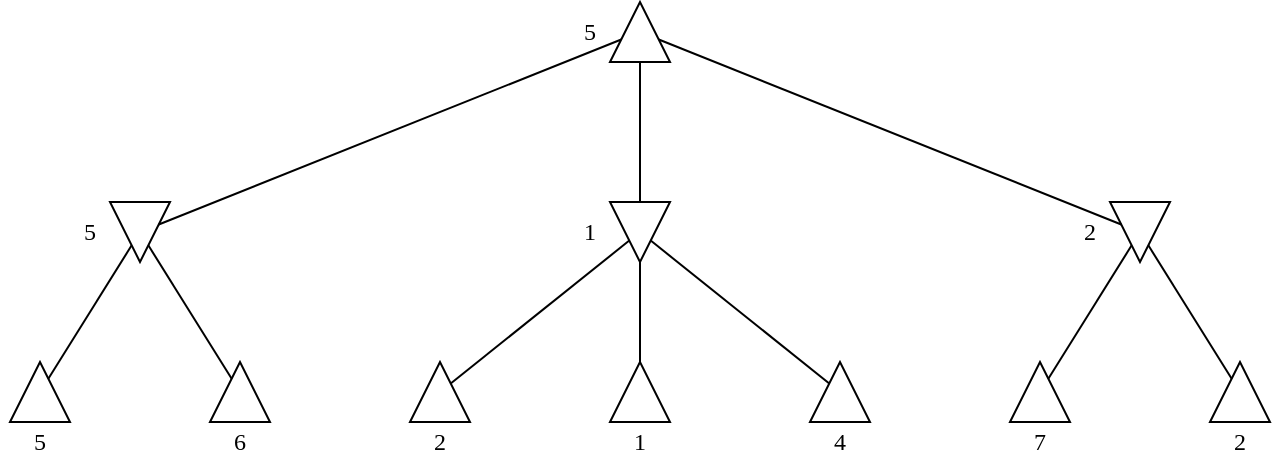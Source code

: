 <mxfile version="14.6.3" type="device" pages="5"><diagram id="9GUqVKMpB0sJXF-uFoSY" name="Page-1"><mxGraphModel dx="834" dy="426" grid="1" gridSize="10" guides="1" tooltips="1" connect="1" arrows="1" fold="1" page="1" pageScale="1" pageWidth="827" pageHeight="1169" math="0" shadow="0"><root><mxCell id="0"/><mxCell id="1" parent="0"/><mxCell id="CRJapARtDBzT7WpEcTrK-2" value="" style="triangle;whiteSpace=wrap;html=1;rotation=-90;" vertex="1" parent="1"><mxGeometry x="99" y="535" width="30" height="30" as="geometry"/></mxCell><mxCell id="CRJapARtDBzT7WpEcTrK-3" value="" style="triangle;whiteSpace=wrap;html=1;rotation=-90;" vertex="1" parent="1"><mxGeometry x="199" y="535" width="30" height="30" as="geometry"/></mxCell><mxCell id="CRJapARtDBzT7WpEcTrK-4" value="" style="triangle;whiteSpace=wrap;html=1;rotation=-90;" vertex="1" parent="1"><mxGeometry x="299" y="535" width="30" height="30" as="geometry"/></mxCell><mxCell id="CRJapARtDBzT7WpEcTrK-5" value="" style="triangle;whiteSpace=wrap;html=1;rotation=-90;" vertex="1" parent="1"><mxGeometry x="399" y="535" width="30" height="30" as="geometry"/></mxCell><mxCell id="CRJapARtDBzT7WpEcTrK-6" value="" style="triangle;whiteSpace=wrap;html=1;rotation=-90;" vertex="1" parent="1"><mxGeometry x="499" y="535" width="30" height="30" as="geometry"/></mxCell><mxCell id="CRJapARtDBzT7WpEcTrK-7" value="" style="triangle;whiteSpace=wrap;html=1;rotation=-90;" vertex="1" parent="1"><mxGeometry x="599" y="535" width="30" height="30" as="geometry"/></mxCell><mxCell id="CRJapARtDBzT7WpEcTrK-8" value="" style="triangle;whiteSpace=wrap;html=1;rotation=-90;" vertex="1" parent="1"><mxGeometry x="699" y="535" width="30" height="30" as="geometry"/></mxCell><mxCell id="CRJapARtDBzT7WpEcTrK-18" style="edgeStyle=none;rounded=0;orthogonalLoop=1;jettySize=auto;html=1;endArrow=none;endFill=0;" edge="1" parent="1" source="CRJapARtDBzT7WpEcTrK-9" target="CRJapARtDBzT7WpEcTrK-2"><mxGeometry relative="1" as="geometry"/></mxCell><mxCell id="CRJapARtDBzT7WpEcTrK-19" style="edgeStyle=none;rounded=0;orthogonalLoop=1;jettySize=auto;html=1;endArrow=none;endFill=0;" edge="1" parent="1" source="CRJapARtDBzT7WpEcTrK-9" target="CRJapARtDBzT7WpEcTrK-3"><mxGeometry relative="1" as="geometry"/></mxCell><mxCell id="CRJapARtDBzT7WpEcTrK-9" value="" style="triangle;whiteSpace=wrap;html=1;rotation=90;" vertex="1" parent="1"><mxGeometry x="149" y="455" width="30" height="30" as="geometry"/></mxCell><mxCell id="CRJapARtDBzT7WpEcTrK-20" style="edgeStyle=none;rounded=0;orthogonalLoop=1;jettySize=auto;html=1;endArrow=none;endFill=0;" edge="1" parent="1" source="CRJapARtDBzT7WpEcTrK-12" target="CRJapARtDBzT7WpEcTrK-4"><mxGeometry relative="1" as="geometry"/></mxCell><mxCell id="CRJapARtDBzT7WpEcTrK-21" style="edgeStyle=none;rounded=0;orthogonalLoop=1;jettySize=auto;html=1;endArrow=none;endFill=0;" edge="1" parent="1" source="CRJapARtDBzT7WpEcTrK-12" target="CRJapARtDBzT7WpEcTrK-5"><mxGeometry relative="1" as="geometry"/></mxCell><mxCell id="CRJapARtDBzT7WpEcTrK-22" style="edgeStyle=none;rounded=0;orthogonalLoop=1;jettySize=auto;html=1;endArrow=none;endFill=0;" edge="1" parent="1" source="CRJapARtDBzT7WpEcTrK-12" target="CRJapARtDBzT7WpEcTrK-6"><mxGeometry relative="1" as="geometry"/></mxCell><mxCell id="CRJapARtDBzT7WpEcTrK-12" value="" style="triangle;whiteSpace=wrap;html=1;rotation=90;" vertex="1" parent="1"><mxGeometry x="399" y="455" width="30" height="30" as="geometry"/></mxCell><mxCell id="CRJapARtDBzT7WpEcTrK-23" style="edgeStyle=none;rounded=0;orthogonalLoop=1;jettySize=auto;html=1;endArrow=none;endFill=0;" edge="1" parent="1" source="CRJapARtDBzT7WpEcTrK-13" target="CRJapARtDBzT7WpEcTrK-7"><mxGeometry relative="1" as="geometry"/></mxCell><mxCell id="CRJapARtDBzT7WpEcTrK-24" style="edgeStyle=none;rounded=0;orthogonalLoop=1;jettySize=auto;html=1;endArrow=none;endFill=0;" edge="1" parent="1" source="CRJapARtDBzT7WpEcTrK-13" target="CRJapARtDBzT7WpEcTrK-8"><mxGeometry relative="1" as="geometry"/></mxCell><mxCell id="CRJapARtDBzT7WpEcTrK-13" value="" style="triangle;whiteSpace=wrap;html=1;rotation=90;" vertex="1" parent="1"><mxGeometry x="649" y="455" width="30" height="30" as="geometry"/></mxCell><mxCell id="CRJapARtDBzT7WpEcTrK-15" style="rounded=0;orthogonalLoop=1;jettySize=auto;html=1;endArrow=none;endFill=0;" edge="1" parent="1" source="CRJapARtDBzT7WpEcTrK-14" target="CRJapARtDBzT7WpEcTrK-9"><mxGeometry relative="1" as="geometry"/></mxCell><mxCell id="CRJapARtDBzT7WpEcTrK-16" style="edgeStyle=none;rounded=0;orthogonalLoop=1;jettySize=auto;html=1;endArrow=none;endFill=0;" edge="1" parent="1" source="CRJapARtDBzT7WpEcTrK-14" target="CRJapARtDBzT7WpEcTrK-12"><mxGeometry relative="1" as="geometry"/></mxCell><mxCell id="CRJapARtDBzT7WpEcTrK-17" style="edgeStyle=none;rounded=0;orthogonalLoop=1;jettySize=auto;html=1;endArrow=none;endFill=0;" edge="1" parent="1" source="CRJapARtDBzT7WpEcTrK-14" target="CRJapARtDBzT7WpEcTrK-13"><mxGeometry relative="1" as="geometry"/></mxCell><mxCell id="CRJapARtDBzT7WpEcTrK-14" value="" style="triangle;whiteSpace=wrap;html=1;rotation=-90;" vertex="1" parent="1"><mxGeometry x="399" y="355" width="30" height="30" as="geometry"/></mxCell><mxCell id="CRJapARtDBzT7WpEcTrK-25" value="5" style="text;html=1;strokeColor=none;fillColor=none;align=center;verticalAlign=middle;whiteSpace=wrap;rounded=0;fontFamily=Lucida Console;" vertex="1" parent="1"><mxGeometry x="119" y="460" width="40" height="20" as="geometry"/></mxCell><mxCell id="CRJapARtDBzT7WpEcTrK-26" value="6" style="text;html=1;strokeColor=none;fillColor=none;align=center;verticalAlign=middle;whiteSpace=wrap;rounded=0;fontFamily=Lucida Console;" vertex="1" parent="1"><mxGeometry x="194" y="565" width="40" height="20" as="geometry"/></mxCell><mxCell id="CRJapARtDBzT7WpEcTrK-27" value="2" style="text;html=1;strokeColor=none;fillColor=none;align=center;verticalAlign=middle;whiteSpace=wrap;rounded=0;fontFamily=Lucida Console;" vertex="1" parent="1"><mxGeometry x="294" y="565" width="40" height="20" as="geometry"/></mxCell><mxCell id="CRJapARtDBzT7WpEcTrK-28" value="1" style="text;html=1;strokeColor=none;fillColor=none;align=center;verticalAlign=middle;whiteSpace=wrap;rounded=0;fontFamily=Lucida Console;" vertex="1" parent="1"><mxGeometry x="394" y="565" width="40" height="20" as="geometry"/></mxCell><mxCell id="CRJapARtDBzT7WpEcTrK-29" value="4" style="text;html=1;strokeColor=none;fillColor=none;align=center;verticalAlign=middle;whiteSpace=wrap;rounded=0;fontFamily=Lucida Console;" vertex="1" parent="1"><mxGeometry x="494" y="565" width="40" height="20" as="geometry"/></mxCell><mxCell id="CRJapARtDBzT7WpEcTrK-30" value="7" style="text;html=1;strokeColor=none;fillColor=none;align=center;verticalAlign=middle;whiteSpace=wrap;rounded=0;fontFamily=Lucida Console;" vertex="1" parent="1"><mxGeometry x="594" y="565" width="40" height="20" as="geometry"/></mxCell><mxCell id="CRJapARtDBzT7WpEcTrK-31" value="2" style="text;html=1;strokeColor=none;fillColor=none;align=center;verticalAlign=middle;whiteSpace=wrap;rounded=0;fontFamily=Lucida Console;" vertex="1" parent="1"><mxGeometry x="694" y="565" width="40" height="20" as="geometry"/></mxCell><mxCell id="CRJapARtDBzT7WpEcTrK-32" value="1" style="text;html=1;strokeColor=none;fillColor=none;align=center;verticalAlign=middle;whiteSpace=wrap;rounded=0;fontFamily=Lucida Console;" vertex="1" parent="1"><mxGeometry x="369" y="460" width="40" height="20" as="geometry"/></mxCell><mxCell id="CRJapARtDBzT7WpEcTrK-33" value="2" style="text;html=1;strokeColor=none;fillColor=none;align=center;verticalAlign=middle;whiteSpace=wrap;rounded=0;fontFamily=Lucida Console;" vertex="1" parent="1"><mxGeometry x="619" y="460" width="40" height="20" as="geometry"/></mxCell><mxCell id="CRJapARtDBzT7WpEcTrK-34" value="5" style="text;html=1;strokeColor=none;fillColor=none;align=center;verticalAlign=middle;whiteSpace=wrap;rounded=0;fontFamily=Lucida Console;" vertex="1" parent="1"><mxGeometry x="369" y="360" width="40" height="20" as="geometry"/></mxCell><mxCell id="CRJapARtDBzT7WpEcTrK-35" value="5" style="text;html=1;strokeColor=none;fillColor=none;align=center;verticalAlign=middle;whiteSpace=wrap;rounded=0;fontFamily=Lucida Console;" vertex="1" parent="1"><mxGeometry x="94" y="565" width="40" height="20" as="geometry"/></mxCell></root></mxGraphModel></diagram><diagram id="AodsOrhq8-GYr14TMXC8" name="Page-2"><mxGraphModel dx="691" dy="353" grid="1" gridSize="10" guides="1" tooltips="1" connect="1" arrows="1" fold="1" page="1" pageScale="1" pageWidth="827" pageHeight="1169" math="0" shadow="0"><root><mxCell id="bKT3P8g8cw0bkXh6rr7F-0"/><mxCell id="bKT3P8g8cw0bkXh6rr7F-1" parent="bKT3P8g8cw0bkXh6rr7F-0"/><mxCell id="ebUP_E9Ys-BXtXWyHIWm-0" value="" style="triangle;whiteSpace=wrap;html=1;rotation=-90;" vertex="1" parent="bKT3P8g8cw0bkXh6rr7F-1"><mxGeometry x="99" y="390" width="30" height="30" as="geometry"/></mxCell><mxCell id="ebUP_E9Ys-BXtXWyHIWm-1" value="" style="triangle;whiteSpace=wrap;html=1;rotation=-90;" vertex="1" parent="bKT3P8g8cw0bkXh6rr7F-1"><mxGeometry x="199" y="390" width="30" height="30" as="geometry"/></mxCell><mxCell id="ebUP_E9Ys-BXtXWyHIWm-2" value="" style="triangle;whiteSpace=wrap;html=1;rotation=-90;" vertex="1" parent="bKT3P8g8cw0bkXh6rr7F-1"><mxGeometry x="299" y="390" width="30" height="30" as="geometry"/></mxCell><mxCell id="ebUP_E9Ys-BXtXWyHIWm-3" value="" style="triangle;whiteSpace=wrap;html=1;rotation=-90;" vertex="1" parent="bKT3P8g8cw0bkXh6rr7F-1"><mxGeometry x="399" y="390" width="30" height="30" as="geometry"/></mxCell><mxCell id="ebUP_E9Ys-BXtXWyHIWm-4" value="" style="triangle;whiteSpace=wrap;html=1;rotation=-90;" vertex="1" parent="bKT3P8g8cw0bkXh6rr7F-1"><mxGeometry x="499" y="390" width="30" height="30" as="geometry"/></mxCell><mxCell id="ebUP_E9Ys-BXtXWyHIWm-5" value="" style="triangle;whiteSpace=wrap;html=1;rotation=-90;" vertex="1" parent="bKT3P8g8cw0bkXh6rr7F-1"><mxGeometry x="599" y="390" width="30" height="30" as="geometry"/></mxCell><mxCell id="ebUP_E9Ys-BXtXWyHIWm-6" value="" style="triangle;whiteSpace=wrap;html=1;rotation=-90;" vertex="1" parent="bKT3P8g8cw0bkXh6rr7F-1"><mxGeometry x="699" y="390" width="30" height="30" as="geometry"/></mxCell><mxCell id="ebUP_E9Ys-BXtXWyHIWm-7" style="edgeStyle=none;rounded=0;orthogonalLoop=1;jettySize=auto;html=1;endArrow=none;endFill=0;" edge="1" parent="bKT3P8g8cw0bkXh6rr7F-1" source="ebUP_E9Ys-BXtXWyHIWm-9" target="ebUP_E9Ys-BXtXWyHIWm-0"><mxGeometry relative="1" as="geometry"/></mxCell><mxCell id="ebUP_E9Ys-BXtXWyHIWm-8" style="edgeStyle=none;rounded=0;orthogonalLoop=1;jettySize=auto;html=1;endArrow=none;endFill=0;" edge="1" parent="bKT3P8g8cw0bkXh6rr7F-1" source="ebUP_E9Ys-BXtXWyHIWm-9" target="ebUP_E9Ys-BXtXWyHIWm-1"><mxGeometry relative="1" as="geometry"/></mxCell><mxCell id="ebUP_E9Ys-BXtXWyHIWm-9" value="" style="triangle;whiteSpace=wrap;html=1;rotation=90;fillColor=#FFCCCC;" vertex="1" parent="bKT3P8g8cw0bkXh6rr7F-1"><mxGeometry x="149" y="310" width="30" height="30" as="geometry"/></mxCell><mxCell id="ebUP_E9Ys-BXtXWyHIWm-10" style="edgeStyle=none;rounded=0;orthogonalLoop=1;jettySize=auto;html=1;endArrow=none;endFill=0;" edge="1" parent="bKT3P8g8cw0bkXh6rr7F-1" source="ebUP_E9Ys-BXtXWyHIWm-13" target="ebUP_E9Ys-BXtXWyHIWm-2"><mxGeometry relative="1" as="geometry"/></mxCell><mxCell id="ebUP_E9Ys-BXtXWyHIWm-11" style="edgeStyle=none;rounded=0;orthogonalLoop=1;jettySize=auto;html=1;endArrow=none;endFill=0;" edge="1" parent="bKT3P8g8cw0bkXh6rr7F-1" source="ebUP_E9Ys-BXtXWyHIWm-13" target="ebUP_E9Ys-BXtXWyHIWm-3"><mxGeometry relative="1" as="geometry"/></mxCell><mxCell id="ebUP_E9Ys-BXtXWyHIWm-12" style="edgeStyle=none;rounded=0;orthogonalLoop=1;jettySize=auto;html=1;endArrow=none;endFill=0;" edge="1" parent="bKT3P8g8cw0bkXh6rr7F-1" source="ebUP_E9Ys-BXtXWyHIWm-13" target="ebUP_E9Ys-BXtXWyHIWm-4"><mxGeometry relative="1" as="geometry"/></mxCell><mxCell id="ebUP_E9Ys-BXtXWyHIWm-13" value="" style="triangle;whiteSpace=wrap;html=1;rotation=90;" vertex="1" parent="bKT3P8g8cw0bkXh6rr7F-1"><mxGeometry x="399" y="310" width="30" height="30" as="geometry"/></mxCell><mxCell id="ebUP_E9Ys-BXtXWyHIWm-14" style="edgeStyle=none;rounded=0;orthogonalLoop=1;jettySize=auto;html=1;endArrow=none;endFill=0;" edge="1" parent="bKT3P8g8cw0bkXh6rr7F-1" source="ebUP_E9Ys-BXtXWyHIWm-16" target="ebUP_E9Ys-BXtXWyHIWm-5"><mxGeometry relative="1" as="geometry"/></mxCell><mxCell id="ebUP_E9Ys-BXtXWyHIWm-15" style="edgeStyle=none;rounded=0;orthogonalLoop=1;jettySize=auto;html=1;endArrow=none;endFill=0;" edge="1" parent="bKT3P8g8cw0bkXh6rr7F-1" source="ebUP_E9Ys-BXtXWyHIWm-16" target="ebUP_E9Ys-BXtXWyHIWm-6"><mxGeometry relative="1" as="geometry"/></mxCell><mxCell id="ebUP_E9Ys-BXtXWyHIWm-16" value="" style="triangle;whiteSpace=wrap;html=1;rotation=90;" vertex="1" parent="bKT3P8g8cw0bkXh6rr7F-1"><mxGeometry x="649" y="310" width="30" height="30" as="geometry"/></mxCell><mxCell id="ebUP_E9Ys-BXtXWyHIWm-17" style="rounded=0;orthogonalLoop=1;jettySize=auto;html=1;endArrow=none;endFill=0;" edge="1" parent="bKT3P8g8cw0bkXh6rr7F-1" source="ebUP_E9Ys-BXtXWyHIWm-20" target="ebUP_E9Ys-BXtXWyHIWm-9"><mxGeometry relative="1" as="geometry"/></mxCell><mxCell id="ebUP_E9Ys-BXtXWyHIWm-18" style="edgeStyle=none;rounded=0;orthogonalLoop=1;jettySize=auto;html=1;endArrow=none;endFill=0;" edge="1" parent="bKT3P8g8cw0bkXh6rr7F-1" source="ebUP_E9Ys-BXtXWyHIWm-20" target="ebUP_E9Ys-BXtXWyHIWm-13"><mxGeometry relative="1" as="geometry"/></mxCell><mxCell id="ebUP_E9Ys-BXtXWyHIWm-19" style="edgeStyle=none;rounded=0;orthogonalLoop=1;jettySize=auto;html=1;endArrow=none;endFill=0;" edge="1" parent="bKT3P8g8cw0bkXh6rr7F-1" source="ebUP_E9Ys-BXtXWyHIWm-20" target="ebUP_E9Ys-BXtXWyHIWm-16"><mxGeometry relative="1" as="geometry"/></mxCell><mxCell id="ebUP_E9Ys-BXtXWyHIWm-20" value="" style="triangle;whiteSpace=wrap;html=1;rotation=-90;" vertex="1" parent="bKT3P8g8cw0bkXh6rr7F-1"><mxGeometry x="399" y="210" width="30" height="30" as="geometry"/></mxCell><mxCell id="ebUP_E9Ys-BXtXWyHIWm-22" value="6" style="text;html=1;strokeColor=none;fillColor=none;align=center;verticalAlign=middle;whiteSpace=wrap;rounded=0;fontFamily=Lucida Console;" vertex="1" parent="bKT3P8g8cw0bkXh6rr7F-1"><mxGeometry x="194" y="420" width="40" height="20" as="geometry"/></mxCell><mxCell id="ebUP_E9Ys-BXtXWyHIWm-23" value="2" style="text;html=1;strokeColor=none;fillColor=none;align=center;verticalAlign=middle;whiteSpace=wrap;rounded=0;fontFamily=Lucida Console;" vertex="1" parent="bKT3P8g8cw0bkXh6rr7F-1"><mxGeometry x="294" y="420" width="40" height="20" as="geometry"/></mxCell><mxCell id="ebUP_E9Ys-BXtXWyHIWm-24" value="1" style="text;html=1;strokeColor=none;fillColor=none;align=center;verticalAlign=middle;whiteSpace=wrap;rounded=0;fontFamily=Lucida Console;" vertex="1" parent="bKT3P8g8cw0bkXh6rr7F-1"><mxGeometry x="394" y="420" width="40" height="20" as="geometry"/></mxCell><mxCell id="ebUP_E9Ys-BXtXWyHIWm-25" value="4" style="text;html=1;strokeColor=none;fillColor=none;align=center;verticalAlign=middle;whiteSpace=wrap;rounded=0;fontFamily=Lucida Console;" vertex="1" parent="bKT3P8g8cw0bkXh6rr7F-1"><mxGeometry x="494" y="420" width="40" height="20" as="geometry"/></mxCell><mxCell id="ebUP_E9Ys-BXtXWyHIWm-26" value="7" style="text;html=1;strokeColor=none;fillColor=none;align=center;verticalAlign=middle;whiteSpace=wrap;rounded=0;fontFamily=Lucida Console;" vertex="1" parent="bKT3P8g8cw0bkXh6rr7F-1"><mxGeometry x="594" y="420" width="40" height="20" as="geometry"/></mxCell><mxCell id="ebUP_E9Ys-BXtXWyHIWm-27" value="2" style="text;html=1;strokeColor=none;fillColor=none;align=center;verticalAlign=middle;whiteSpace=wrap;rounded=0;fontFamily=Lucida Console;" vertex="1" parent="bKT3P8g8cw0bkXh6rr7F-1"><mxGeometry x="694" y="420" width="40" height="20" as="geometry"/></mxCell><mxCell id="ebUP_E9Ys-BXtXWyHIWm-31" value="5" style="text;html=1;strokeColor=none;fillColor=none;align=center;verticalAlign=middle;whiteSpace=wrap;rounded=0;fontFamily=Lucida Console;" vertex="1" parent="bKT3P8g8cw0bkXh6rr7F-1"><mxGeometry x="94" y="420" width="40" height="20" as="geometry"/></mxCell><mxCell id="ssbqKamEZbna9-48Vt5M-0" value="5" style="text;html=1;strokeColor=none;fillColor=none;align=center;verticalAlign=middle;whiteSpace=wrap;rounded=0;fontFamily=Lucida Console;" vertex="1" parent="bKT3P8g8cw0bkXh6rr7F-1"><mxGeometry x="120" y="315" width="40" height="20" as="geometry"/></mxCell></root></mxGraphModel></diagram><diagram id="kun6MLH_xtlsQTzyAaOh" name="Page-3"><mxGraphModel dx="691" dy="353" grid="1" gridSize="10" guides="1" tooltips="1" connect="1" arrows="1" fold="1" page="1" pageScale="1" pageWidth="827" pageHeight="1169" math="0" shadow="0"><root><mxCell id="Oyspa9oBFd4FdU3fNFvs-0"/><mxCell id="Oyspa9oBFd4FdU3fNFvs-1" parent="Oyspa9oBFd4FdU3fNFvs-0"/><mxCell id="Oyspa9oBFd4FdU3fNFvs-2" value="" style="triangle;whiteSpace=wrap;html=1;rotation=-90;" vertex="1" parent="Oyspa9oBFd4FdU3fNFvs-1"><mxGeometry x="99" y="380" width="30" height="30" as="geometry"/></mxCell><mxCell id="Oyspa9oBFd4FdU3fNFvs-3" value="" style="triangle;whiteSpace=wrap;html=1;rotation=-90;" vertex="1" parent="Oyspa9oBFd4FdU3fNFvs-1"><mxGeometry x="199" y="380" width="30" height="30" as="geometry"/></mxCell><mxCell id="Oyspa9oBFd4FdU3fNFvs-4" value="" style="triangle;whiteSpace=wrap;html=1;rotation=-90;" vertex="1" parent="Oyspa9oBFd4FdU3fNFvs-1"><mxGeometry x="299" y="380" width="30" height="30" as="geometry"/></mxCell><mxCell id="Oyspa9oBFd4FdU3fNFvs-5" value="" style="triangle;whiteSpace=wrap;html=1;rotation=-90;" vertex="1" parent="Oyspa9oBFd4FdU3fNFvs-1"><mxGeometry x="399" y="380" width="30" height="30" as="geometry"/></mxCell><mxCell id="Oyspa9oBFd4FdU3fNFvs-6" value="" style="triangle;whiteSpace=wrap;html=1;rotation=-90;" vertex="1" parent="Oyspa9oBFd4FdU3fNFvs-1"><mxGeometry x="499" y="380" width="30" height="30" as="geometry"/></mxCell><mxCell id="Oyspa9oBFd4FdU3fNFvs-7" value="" style="triangle;whiteSpace=wrap;html=1;rotation=-90;" vertex="1" parent="Oyspa9oBFd4FdU3fNFvs-1"><mxGeometry x="599" y="380" width="30" height="30" as="geometry"/></mxCell><mxCell id="Oyspa9oBFd4FdU3fNFvs-8" value="" style="triangle;whiteSpace=wrap;html=1;rotation=-90;" vertex="1" parent="Oyspa9oBFd4FdU3fNFvs-1"><mxGeometry x="699" y="380" width="30" height="30" as="geometry"/></mxCell><mxCell id="Oyspa9oBFd4FdU3fNFvs-9" style="edgeStyle=none;rounded=0;orthogonalLoop=1;jettySize=auto;html=1;endArrow=none;endFill=0;" edge="1" parent="Oyspa9oBFd4FdU3fNFvs-1" source="Oyspa9oBFd4FdU3fNFvs-11" target="Oyspa9oBFd4FdU3fNFvs-2"><mxGeometry relative="1" as="geometry"/></mxCell><mxCell id="Oyspa9oBFd4FdU3fNFvs-10" style="edgeStyle=none;rounded=0;orthogonalLoop=1;jettySize=auto;html=1;endArrow=none;endFill=0;" edge="1" parent="Oyspa9oBFd4FdU3fNFvs-1" source="Oyspa9oBFd4FdU3fNFvs-11" target="Oyspa9oBFd4FdU3fNFvs-3"><mxGeometry relative="1" as="geometry"/></mxCell><mxCell id="Oyspa9oBFd4FdU3fNFvs-11" value="" style="triangle;whiteSpace=wrap;html=1;rotation=90;" vertex="1" parent="Oyspa9oBFd4FdU3fNFvs-1"><mxGeometry x="149" y="300" width="30" height="30" as="geometry"/></mxCell><mxCell id="Oyspa9oBFd4FdU3fNFvs-12" style="edgeStyle=none;rounded=0;orthogonalLoop=1;jettySize=auto;html=1;endArrow=none;endFill=0;" edge="1" parent="Oyspa9oBFd4FdU3fNFvs-1" source="Oyspa9oBFd4FdU3fNFvs-15" target="Oyspa9oBFd4FdU3fNFvs-4"><mxGeometry relative="1" as="geometry"/></mxCell><mxCell id="Oyspa9oBFd4FdU3fNFvs-13" style="edgeStyle=none;rounded=0;orthogonalLoop=1;jettySize=auto;html=1;endArrow=none;endFill=0;" edge="1" parent="Oyspa9oBFd4FdU3fNFvs-1" source="Oyspa9oBFd4FdU3fNFvs-15" target="Oyspa9oBFd4FdU3fNFvs-5"><mxGeometry relative="1" as="geometry"/></mxCell><mxCell id="Oyspa9oBFd4FdU3fNFvs-14" style="edgeStyle=none;rounded=0;orthogonalLoop=1;jettySize=auto;html=1;endArrow=none;endFill=0;" edge="1" parent="Oyspa9oBFd4FdU3fNFvs-1" source="Oyspa9oBFd4FdU3fNFvs-15" target="Oyspa9oBFd4FdU3fNFvs-6"><mxGeometry relative="1" as="geometry"/></mxCell><mxCell id="Oyspa9oBFd4FdU3fNFvs-15" value="" style="triangle;whiteSpace=wrap;html=1;rotation=90;" vertex="1" parent="Oyspa9oBFd4FdU3fNFvs-1"><mxGeometry x="399" y="300" width="30" height="30" as="geometry"/></mxCell><mxCell id="Oyspa9oBFd4FdU3fNFvs-16" style="edgeStyle=none;rounded=0;orthogonalLoop=1;jettySize=auto;html=1;endArrow=none;endFill=0;" edge="1" parent="Oyspa9oBFd4FdU3fNFvs-1" source="Oyspa9oBFd4FdU3fNFvs-18" target="Oyspa9oBFd4FdU3fNFvs-7"><mxGeometry relative="1" as="geometry"/></mxCell><mxCell id="Oyspa9oBFd4FdU3fNFvs-17" style="edgeStyle=none;rounded=0;orthogonalLoop=1;jettySize=auto;html=1;endArrow=none;endFill=0;" edge="1" parent="Oyspa9oBFd4FdU3fNFvs-1" source="Oyspa9oBFd4FdU3fNFvs-18" target="Oyspa9oBFd4FdU3fNFvs-8"><mxGeometry relative="1" as="geometry"/></mxCell><mxCell id="Oyspa9oBFd4FdU3fNFvs-18" value="" style="triangle;whiteSpace=wrap;html=1;rotation=90;" vertex="1" parent="Oyspa9oBFd4FdU3fNFvs-1"><mxGeometry x="649" y="300" width="30" height="30" as="geometry"/></mxCell><mxCell id="Oyspa9oBFd4FdU3fNFvs-19" style="rounded=0;orthogonalLoop=1;jettySize=auto;html=1;endArrow=none;endFill=0;" edge="1" parent="Oyspa9oBFd4FdU3fNFvs-1" source="Oyspa9oBFd4FdU3fNFvs-22" target="Oyspa9oBFd4FdU3fNFvs-11"><mxGeometry relative="1" as="geometry"/></mxCell><mxCell id="Oyspa9oBFd4FdU3fNFvs-20" style="edgeStyle=none;rounded=0;orthogonalLoop=1;jettySize=auto;html=1;endArrow=none;endFill=0;" edge="1" parent="Oyspa9oBFd4FdU3fNFvs-1" source="Oyspa9oBFd4FdU3fNFvs-22" target="Oyspa9oBFd4FdU3fNFvs-15"><mxGeometry relative="1" as="geometry"/></mxCell><mxCell id="Oyspa9oBFd4FdU3fNFvs-21" style="edgeStyle=none;rounded=0;orthogonalLoop=1;jettySize=auto;html=1;endArrow=none;endFill=0;" edge="1" parent="Oyspa9oBFd4FdU3fNFvs-1" source="Oyspa9oBFd4FdU3fNFvs-22" target="Oyspa9oBFd4FdU3fNFvs-18"><mxGeometry relative="1" as="geometry"/></mxCell><mxCell id="Oyspa9oBFd4FdU3fNFvs-22" value="" style="triangle;whiteSpace=wrap;html=1;rotation=-90;fillColor=#FFCCCC;" vertex="1" parent="Oyspa9oBFd4FdU3fNFvs-1"><mxGeometry x="399" y="200" width="30" height="30" as="geometry"/></mxCell><mxCell id="Oyspa9oBFd4FdU3fNFvs-23" value="5" style="text;html=1;strokeColor=none;fillColor=none;align=center;verticalAlign=middle;whiteSpace=wrap;rounded=0;fontFamily=Lucida Console;" vertex="1" parent="Oyspa9oBFd4FdU3fNFvs-1"><mxGeometry x="119" y="305" width="40" height="20" as="geometry"/></mxCell><mxCell id="Oyspa9oBFd4FdU3fNFvs-24" value="6" style="text;html=1;strokeColor=none;fillColor=none;align=center;verticalAlign=middle;whiteSpace=wrap;rounded=0;fontFamily=Lucida Console;" vertex="1" parent="Oyspa9oBFd4FdU3fNFvs-1"><mxGeometry x="194" y="410" width="40" height="20" as="geometry"/></mxCell><mxCell id="Oyspa9oBFd4FdU3fNFvs-25" value="2" style="text;html=1;strokeColor=none;fillColor=none;align=center;verticalAlign=middle;whiteSpace=wrap;rounded=0;fontFamily=Lucida Console;" vertex="1" parent="Oyspa9oBFd4FdU3fNFvs-1"><mxGeometry x="294" y="410" width="40" height="20" as="geometry"/></mxCell><mxCell id="Oyspa9oBFd4FdU3fNFvs-26" value="1" style="text;html=1;strokeColor=none;fillColor=none;align=center;verticalAlign=middle;whiteSpace=wrap;rounded=0;fontFamily=Lucida Console;" vertex="1" parent="Oyspa9oBFd4FdU3fNFvs-1"><mxGeometry x="394" y="410" width="40" height="20" as="geometry"/></mxCell><mxCell id="Oyspa9oBFd4FdU3fNFvs-27" value="4" style="text;html=1;strokeColor=none;fillColor=none;align=center;verticalAlign=middle;whiteSpace=wrap;rounded=0;fontFamily=Lucida Console;" vertex="1" parent="Oyspa9oBFd4FdU3fNFvs-1"><mxGeometry x="494" y="410" width="40" height="20" as="geometry"/></mxCell><mxCell id="Oyspa9oBFd4FdU3fNFvs-28" value="7" style="text;html=1;strokeColor=none;fillColor=none;align=center;verticalAlign=middle;whiteSpace=wrap;rounded=0;fontFamily=Lucida Console;" vertex="1" parent="Oyspa9oBFd4FdU3fNFvs-1"><mxGeometry x="594" y="410" width="40" height="20" as="geometry"/></mxCell><mxCell id="Oyspa9oBFd4FdU3fNFvs-29" value="2" style="text;html=1;strokeColor=none;fillColor=none;align=center;verticalAlign=middle;whiteSpace=wrap;rounded=0;fontFamily=Lucida Console;" vertex="1" parent="Oyspa9oBFd4FdU3fNFvs-1"><mxGeometry x="694" y="410" width="40" height="20" as="geometry"/></mxCell><mxCell id="Oyspa9oBFd4FdU3fNFvs-30" value="1" style="text;html=1;strokeColor=none;fillColor=none;align=center;verticalAlign=middle;whiteSpace=wrap;rounded=0;fontFamily=Lucida Console;" vertex="1" parent="Oyspa9oBFd4FdU3fNFvs-1"><mxGeometry x="369" y="305" width="40" height="20" as="geometry"/></mxCell><mxCell id="Oyspa9oBFd4FdU3fNFvs-31" value="2" style="text;html=1;strokeColor=none;fillColor=none;align=center;verticalAlign=middle;whiteSpace=wrap;rounded=0;fontFamily=Lucida Console;" vertex="1" parent="Oyspa9oBFd4FdU3fNFvs-1"><mxGeometry x="619" y="305" width="40" height="20" as="geometry"/></mxCell><mxCell id="Oyspa9oBFd4FdU3fNFvs-33" value="5" style="text;html=1;strokeColor=none;fillColor=none;align=center;verticalAlign=middle;whiteSpace=wrap;rounded=0;fontFamily=Lucida Console;" vertex="1" parent="Oyspa9oBFd4FdU3fNFvs-1"><mxGeometry x="94" y="410" width="40" height="20" as="geometry"/></mxCell></root></mxGraphModel></diagram><diagram id="2K_hll8OCZkRYbH0nf9t" name="Page-4"><mxGraphModel dx="834" dy="426" grid="1" gridSize="10" guides="1" tooltips="1" connect="1" arrows="1" fold="1" page="1" pageScale="1" pageWidth="827" pageHeight="1169" math="0" shadow="0"><root><mxCell id="kRup3BVeUTQdsU73CD2E-0"/><mxCell id="kRup3BVeUTQdsU73CD2E-1" parent="kRup3BVeUTQdsU73CD2E-0"/><mxCell id="rMVp0rhTQeUsPWhV0Liq-0" value="" style="triangle;whiteSpace=wrap;html=1;rotation=-90;" vertex="1" parent="kRup3BVeUTQdsU73CD2E-1"><mxGeometry x="99" y="410" width="30" height="30" as="geometry"/></mxCell><mxCell id="rMVp0rhTQeUsPWhV0Liq-1" value="" style="triangle;whiteSpace=wrap;html=1;rotation=-90;" vertex="1" parent="kRup3BVeUTQdsU73CD2E-1"><mxGeometry x="199" y="410" width="30" height="30" as="geometry"/></mxCell><mxCell id="rMVp0rhTQeUsPWhV0Liq-2" value="" style="triangle;whiteSpace=wrap;html=1;rotation=-90;" vertex="1" parent="kRup3BVeUTQdsU73CD2E-1"><mxGeometry x="299" y="410" width="30" height="30" as="geometry"/></mxCell><mxCell id="rMVp0rhTQeUsPWhV0Liq-3" value="" style="triangle;whiteSpace=wrap;html=1;rotation=-90;" vertex="1" parent="kRup3BVeUTQdsU73CD2E-1"><mxGeometry x="399" y="410" width="30" height="30" as="geometry"/></mxCell><mxCell id="rMVp0rhTQeUsPWhV0Liq-4" value="" style="triangle;whiteSpace=wrap;html=1;rotation=-90;" vertex="1" parent="kRup3BVeUTQdsU73CD2E-1"><mxGeometry x="499" y="410" width="30" height="30" as="geometry"/></mxCell><mxCell id="rMVp0rhTQeUsPWhV0Liq-5" value="" style="triangle;whiteSpace=wrap;html=1;rotation=-90;" vertex="1" parent="kRup3BVeUTQdsU73CD2E-1"><mxGeometry x="599" y="410" width="30" height="30" as="geometry"/></mxCell><mxCell id="rMVp0rhTQeUsPWhV0Liq-6" value="" style="triangle;whiteSpace=wrap;html=1;rotation=-90;" vertex="1" parent="kRup3BVeUTQdsU73CD2E-1"><mxGeometry x="699" y="410" width="30" height="30" as="geometry"/></mxCell><mxCell id="rMVp0rhTQeUsPWhV0Liq-7" style="edgeStyle=none;rounded=0;orthogonalLoop=1;jettySize=auto;html=1;endArrow=none;endFill=0;" edge="1" parent="kRup3BVeUTQdsU73CD2E-1" source="rMVp0rhTQeUsPWhV0Liq-9" target="rMVp0rhTQeUsPWhV0Liq-0"><mxGeometry relative="1" as="geometry"/></mxCell><mxCell id="rMVp0rhTQeUsPWhV0Liq-8" style="edgeStyle=none;rounded=0;orthogonalLoop=1;jettySize=auto;html=1;endArrow=none;endFill=0;" edge="1" parent="kRup3BVeUTQdsU73CD2E-1" source="rMVp0rhTQeUsPWhV0Liq-9" target="rMVp0rhTQeUsPWhV0Liq-1"><mxGeometry relative="1" as="geometry"/></mxCell><mxCell id="rMVp0rhTQeUsPWhV0Liq-9" value="" style="triangle;whiteSpace=wrap;html=1;rotation=90;" vertex="1" parent="kRup3BVeUTQdsU73CD2E-1"><mxGeometry x="149" y="330" width="30" height="30" as="geometry"/></mxCell><mxCell id="rMVp0rhTQeUsPWhV0Liq-10" style="edgeStyle=none;rounded=0;orthogonalLoop=1;jettySize=auto;html=1;endArrow=none;endFill=0;" edge="1" parent="kRup3BVeUTQdsU73CD2E-1" source="rMVp0rhTQeUsPWhV0Liq-13" target="rMVp0rhTQeUsPWhV0Liq-2"><mxGeometry relative="1" as="geometry"/></mxCell><mxCell id="rMVp0rhTQeUsPWhV0Liq-11" style="edgeStyle=none;rounded=0;orthogonalLoop=1;jettySize=auto;html=1;endArrow=none;endFill=0;startArrow=none;" edge="1" parent="kRup3BVeUTQdsU73CD2E-1" source="rMVp0rhTQeUsPWhV0Liq-46" target="rMVp0rhTQeUsPWhV0Liq-3"><mxGeometry relative="1" as="geometry"/></mxCell><mxCell id="rMVp0rhTQeUsPWhV0Liq-12" style="edgeStyle=none;rounded=0;orthogonalLoop=1;jettySize=auto;html=1;endArrow=none;endFill=0;" edge="1" parent="kRup3BVeUTQdsU73CD2E-1" source="rMVp0rhTQeUsPWhV0Liq-13" target="rMVp0rhTQeUsPWhV0Liq-4"><mxGeometry relative="1" as="geometry"/></mxCell><mxCell id="rMVp0rhTQeUsPWhV0Liq-13" value="" style="triangle;whiteSpace=wrap;html=1;rotation=90;" vertex="1" parent="kRup3BVeUTQdsU73CD2E-1"><mxGeometry x="399" y="330" width="30" height="30" as="geometry"/></mxCell><mxCell id="rMVp0rhTQeUsPWhV0Liq-14" style="edgeStyle=none;rounded=0;orthogonalLoop=1;jettySize=auto;html=1;endArrow=none;endFill=0;" edge="1" parent="kRup3BVeUTQdsU73CD2E-1" source="rMVp0rhTQeUsPWhV0Liq-16" target="rMVp0rhTQeUsPWhV0Liq-5"><mxGeometry relative="1" as="geometry"/></mxCell><mxCell id="rMVp0rhTQeUsPWhV0Liq-15" style="edgeStyle=none;rounded=0;orthogonalLoop=1;jettySize=auto;html=1;endArrow=none;endFill=0;" edge="1" parent="kRup3BVeUTQdsU73CD2E-1" source="rMVp0rhTQeUsPWhV0Liq-16" target="rMVp0rhTQeUsPWhV0Liq-6"><mxGeometry relative="1" as="geometry"/></mxCell><mxCell id="rMVp0rhTQeUsPWhV0Liq-16" value="" style="triangle;whiteSpace=wrap;html=1;rotation=90;" vertex="1" parent="kRup3BVeUTQdsU73CD2E-1"><mxGeometry x="649" y="330" width="30" height="30" as="geometry"/></mxCell><mxCell id="rMVp0rhTQeUsPWhV0Liq-17" style="rounded=0;orthogonalLoop=1;jettySize=auto;html=1;endArrow=none;endFill=0;" edge="1" parent="kRup3BVeUTQdsU73CD2E-1" source="rMVp0rhTQeUsPWhV0Liq-20" target="rMVp0rhTQeUsPWhV0Liq-9"><mxGeometry relative="1" as="geometry"/></mxCell><mxCell id="rMVp0rhTQeUsPWhV0Liq-18" value="" style="edgeStyle=none;rounded=0;orthogonalLoop=1;jettySize=auto;html=1;endArrow=none;endFill=0;startArrow=none;" edge="1" parent="kRup3BVeUTQdsU73CD2E-1" source="rMVp0rhTQeUsPWhV0Liq-40" target="rMVp0rhTQeUsPWhV0Liq-13"><mxGeometry relative="1" as="geometry"/></mxCell><mxCell id="rMVp0rhTQeUsPWhV0Liq-19" value="" style="edgeStyle=none;rounded=0;orthogonalLoop=1;jettySize=auto;html=1;endArrow=none;endFill=0;" edge="1" parent="kRup3BVeUTQdsU73CD2E-1" source="rMVp0rhTQeUsPWhV0Liq-20" target="rMVp0rhTQeUsPWhV0Liq-16"><mxGeometry relative="1" as="geometry"/></mxCell><mxCell id="rMVp0rhTQeUsPWhV0Liq-20" value="" style="triangle;whiteSpace=wrap;html=1;rotation=-90;" vertex="1" parent="kRup3BVeUTQdsU73CD2E-1"><mxGeometry x="399" y="230" width="30" height="30" as="geometry"/></mxCell><mxCell id="rMVp0rhTQeUsPWhV0Liq-21" value="5,A" style="text;html=1;strokeColor=none;fillColor=none;align=center;verticalAlign=middle;whiteSpace=wrap;rounded=0;fontFamily=Lucida Console;" vertex="1" parent="kRup3BVeUTQdsU73CD2E-1"><mxGeometry x="119" y="335" width="40" height="20" as="geometry"/></mxCell><mxCell id="rMVp0rhTQeUsPWhV0Liq-22" value="6,&lt;span style=&quot;color: rgb(32 , 33 , 34) ; font-family: sans-serif ; font-size: 14px ; background-color: rgb(255 , 255 , 255)&quot;&gt;∅&lt;/span&gt;" style="text;html=1;strokeColor=none;fillColor=none;align=center;verticalAlign=middle;whiteSpace=wrap;rounded=0;fontFamily=Lucida Console;" vertex="1" parent="kRup3BVeUTQdsU73CD2E-1"><mxGeometry x="194" y="440" width="40" height="20" as="geometry"/></mxCell><mxCell id="rMVp0rhTQeUsPWhV0Liq-23" value="2,&lt;span style=&quot;color: rgb(32 , 33 , 34) ; font-family: sans-serif ; font-size: 14px ; background-color: rgb(255 , 255 , 255)&quot;&gt;∅&lt;/span&gt;" style="text;html=1;strokeColor=none;fillColor=none;align=center;verticalAlign=middle;whiteSpace=wrap;rounded=0;fontFamily=Lucida Console;" vertex="1" parent="kRup3BVeUTQdsU73CD2E-1"><mxGeometry x="294" y="440" width="40" height="20" as="geometry"/></mxCell><mxCell id="rMVp0rhTQeUsPWhV0Liq-24" value="1,&lt;span style=&quot;color: rgb(32 , 33 , 34) ; font-family: sans-serif ; font-size: 14px ; background-color: rgb(255 , 255 , 255)&quot;&gt;∅&lt;/span&gt;" style="text;html=1;strokeColor=none;fillColor=none;align=center;verticalAlign=middle;whiteSpace=wrap;rounded=0;fontFamily=Lucida Console;" vertex="1" parent="kRup3BVeUTQdsU73CD2E-1"><mxGeometry x="394" y="440" width="40" height="20" as="geometry"/></mxCell><mxCell id="rMVp0rhTQeUsPWhV0Liq-25" value="4,&lt;span style=&quot;color: rgb(32 , 33 , 34) ; font-family: sans-serif ; font-size: 14px ; background-color: rgb(255 , 255 , 255)&quot;&gt;∅&lt;/span&gt;" style="text;html=1;strokeColor=none;fillColor=none;align=center;verticalAlign=middle;whiteSpace=wrap;rounded=0;fontFamily=Lucida Console;" vertex="1" parent="kRup3BVeUTQdsU73CD2E-1"><mxGeometry x="494" y="440" width="40" height="20" as="geometry"/></mxCell><mxCell id="rMVp0rhTQeUsPWhV0Liq-26" value="7,&lt;span style=&quot;color: rgb(32 , 33 , 34) ; font-family: sans-serif ; font-size: 14px ; background-color: rgb(255 , 255 , 255)&quot;&gt;∅&lt;/span&gt;" style="text;html=1;strokeColor=none;fillColor=none;align=center;verticalAlign=middle;whiteSpace=wrap;rounded=0;fontFamily=Lucida Console;" vertex="1" parent="kRup3BVeUTQdsU73CD2E-1"><mxGeometry x="594" y="440" width="40" height="20" as="geometry"/></mxCell><mxCell id="rMVp0rhTQeUsPWhV0Liq-27" value="2,&lt;span style=&quot;color: rgb(32 , 33 , 34) ; font-family: sans-serif ; font-size: 14px ; background-color: rgb(255 , 255 , 255)&quot;&gt;∅&lt;/span&gt;" style="text;html=1;strokeColor=none;fillColor=none;align=center;verticalAlign=middle;whiteSpace=wrap;rounded=0;fontFamily=Lucida Console;" vertex="1" parent="kRup3BVeUTQdsU73CD2E-1"><mxGeometry x="694" y="440" width="40" height="20" as="geometry"/></mxCell><mxCell id="rMVp0rhTQeUsPWhV0Liq-28" value="1,B" style="text;html=1;strokeColor=none;fillColor=none;align=center;verticalAlign=middle;whiteSpace=wrap;rounded=0;fontFamily=Lucida Console;" vertex="1" parent="kRup3BVeUTQdsU73CD2E-1"><mxGeometry x="369" y="335" width="40" height="20" as="geometry"/></mxCell><mxCell id="rMVp0rhTQeUsPWhV0Liq-29" value="2,B" style="text;html=1;strokeColor=none;fillColor=none;align=center;verticalAlign=middle;whiteSpace=wrap;rounded=0;fontFamily=Lucida Console;" vertex="1" parent="kRup3BVeUTQdsU73CD2E-1"><mxGeometry x="619" y="335" width="40" height="20" as="geometry"/></mxCell><mxCell id="rMVp0rhTQeUsPWhV0Liq-30" value="5,A" style="text;html=1;strokeColor=none;fillColor=none;align=center;verticalAlign=middle;whiteSpace=wrap;rounded=0;fontFamily=Lucida Console;" vertex="1" parent="kRup3BVeUTQdsU73CD2E-1"><mxGeometry x="369" y="235" width="40" height="20" as="geometry"/></mxCell><mxCell id="rMVp0rhTQeUsPWhV0Liq-31" value="5,&lt;span style=&quot;color: rgb(32 , 33 , 34) ; font-family: sans-serif ; font-size: 14px ; background-color: rgb(255 , 255 , 255)&quot;&gt;∅&lt;/span&gt;" style="text;html=1;strokeColor=none;fillColor=none;align=center;verticalAlign=middle;whiteSpace=wrap;rounded=0;fontFamily=Lucida Console;" vertex="1" parent="kRup3BVeUTQdsU73CD2E-1"><mxGeometry x="94" y="440" width="40" height="20" as="geometry"/></mxCell><mxCell id="rMVp0rhTQeUsPWhV0Liq-41" value="C" style="text;html=1;strokeColor=none;fillColor=none;align=center;verticalAlign=middle;whiteSpace=wrap;rounded=0;fontFamily=Lucida Console;" vertex="1" parent="kRup3BVeUTQdsU73CD2E-1"><mxGeometry x="540" y="280" width="16" height="20" as="geometry"/></mxCell><mxCell id="rMVp0rhTQeUsPWhV0Liq-42" value="A" style="text;html=1;strokeColor=none;fillColor=none;align=center;verticalAlign=middle;whiteSpace=wrap;rounded=0;fontFamily=Lucida Console;" vertex="1" parent="kRup3BVeUTQdsU73CD2E-1"><mxGeometry x="270" y="280" width="16" height="20" as="geometry"/></mxCell><mxCell id="rMVp0rhTQeUsPWhV0Liq-43" value="A" style="text;html=1;strokeColor=none;fillColor=none;align=center;verticalAlign=middle;whiteSpace=wrap;rounded=0;fontFamily=Lucida Console;" vertex="1" parent="kRup3BVeUTQdsU73CD2E-1"><mxGeometry x="119" y="370" width="16" height="20" as="geometry"/></mxCell><mxCell id="rMVp0rhTQeUsPWhV0Liq-44" value="B" style="text;html=1;strokeColor=none;fillColor=none;align=center;verticalAlign=middle;whiteSpace=wrap;rounded=0;fontFamily=Lucida Console;" vertex="1" parent="kRup3BVeUTQdsU73CD2E-1"><mxGeometry x="194" y="370" width="16" height="20" as="geometry"/></mxCell><mxCell id="rMVp0rhTQeUsPWhV0Liq-45" value="A" style="text;html=1;strokeColor=none;fillColor=none;align=center;verticalAlign=middle;whiteSpace=wrap;rounded=0;fontFamily=Lucida Console;" vertex="1" parent="kRup3BVeUTQdsU73CD2E-1"><mxGeometry x="350" y="370" width="16" height="20" as="geometry"/></mxCell><mxCell id="rMVp0rhTQeUsPWhV0Liq-47" value="C" style="text;html=1;strokeColor=none;fillColor=none;align=center;verticalAlign=middle;whiteSpace=wrap;rounded=0;fontFamily=Lucida Console;" vertex="1" parent="kRup3BVeUTQdsU73CD2E-1"><mxGeometry x="460" y="370" width="16" height="20" as="geometry"/></mxCell><mxCell id="rMVp0rhTQeUsPWhV0Liq-48" value="A" style="text;html=1;strokeColor=none;fillColor=none;align=center;verticalAlign=middle;whiteSpace=wrap;rounded=0;fontFamily=Lucida Console;" vertex="1" parent="kRup3BVeUTQdsU73CD2E-1"><mxGeometry x="618.5" y="370" width="16" height="20" as="geometry"/></mxCell><mxCell id="rMVp0rhTQeUsPWhV0Liq-49" value="B" style="text;html=1;strokeColor=none;fillColor=none;align=center;verticalAlign=middle;whiteSpace=wrap;rounded=0;fontFamily=Lucida Console;" vertex="1" parent="kRup3BVeUTQdsU73CD2E-1"><mxGeometry x="693.5" y="370" width="16" height="20" as="geometry"/></mxCell><mxCell id="rMVp0rhTQeUsPWhV0Liq-46" value="B" style="text;html=1;strokeColor=none;fillColor=none;align=center;verticalAlign=middle;whiteSpace=wrap;rounded=0;fontFamily=Lucida Console;" vertex="1" parent="kRup3BVeUTQdsU73CD2E-1"><mxGeometry x="406" y="370" width="16" height="20" as="geometry"/></mxCell><mxCell id="rMVp0rhTQeUsPWhV0Liq-50" value="" style="edgeStyle=none;rounded=0;orthogonalLoop=1;jettySize=auto;html=1;endArrow=none;endFill=0;" edge="1" parent="kRup3BVeUTQdsU73CD2E-1" source="rMVp0rhTQeUsPWhV0Liq-13" target="rMVp0rhTQeUsPWhV0Liq-46"><mxGeometry relative="1" as="geometry"><mxPoint x="414" y="360" as="sourcePoint"/><mxPoint x="414" y="410" as="targetPoint"/></mxGeometry></mxCell><mxCell id="rMVp0rhTQeUsPWhV0Liq-40" value="B" style="text;html=1;strokeColor=none;fillColor=none;align=center;verticalAlign=middle;whiteSpace=wrap;rounded=0;fontFamily=Lucida Console;" vertex="1" parent="kRup3BVeUTQdsU73CD2E-1"><mxGeometry x="406" y="280" width="16" height="20" as="geometry"/></mxCell><mxCell id="rMVp0rhTQeUsPWhV0Liq-51" value="" style="edgeStyle=none;rounded=0;orthogonalLoop=1;jettySize=auto;html=1;endArrow=none;endFill=0;" edge="1" parent="kRup3BVeUTQdsU73CD2E-1" source="rMVp0rhTQeUsPWhV0Liq-20" target="rMVp0rhTQeUsPWhV0Liq-40"><mxGeometry relative="1" as="geometry"><mxPoint x="414" y="260" as="sourcePoint"/><mxPoint x="414" y="330" as="targetPoint"/></mxGeometry></mxCell></root></mxGraphModel></diagram><diagram id="iMIyVX_MEE6vXIRHG0UK" name="Page-5"><mxGraphModel dx="1209" dy="618" grid="1" gridSize="10" guides="1" tooltips="1" connect="1" arrows="1" fold="1" page="1" pageScale="1" pageWidth="827" pageHeight="1169" math="0" shadow="0"><root><mxCell id="5iRhOb9TgSSLZyTfSJPK-0"/><mxCell id="5iRhOb9TgSSLZyTfSJPK-1" parent="5iRhOb9TgSSLZyTfSJPK-0"/><mxCell id="tWK9x6rNfNMkOpyG0-L6-0" value="" style="triangle;whiteSpace=wrap;html=1;rotation=-90;" vertex="1" parent="5iRhOb9TgSSLZyTfSJPK-1"><mxGeometry x="99" y="340" width="30" height="30" as="geometry"/></mxCell><mxCell id="tWK9x6rNfNMkOpyG0-L6-1" value="" style="triangle;whiteSpace=wrap;html=1;rotation=-90;" vertex="1" parent="5iRhOb9TgSSLZyTfSJPK-1"><mxGeometry x="199" y="340" width="30" height="30" as="geometry"/></mxCell><mxCell id="tWK9x6rNfNMkOpyG0-L6-2" value="" style="triangle;whiteSpace=wrap;html=1;rotation=-90;" vertex="1" parent="5iRhOb9TgSSLZyTfSJPK-1"><mxGeometry x="299" y="340" width="30" height="30" as="geometry"/></mxCell><mxCell id="tWK9x6rNfNMkOpyG0-L6-3" value="" style="triangle;whiteSpace=wrap;html=1;rotation=-90;" vertex="1" parent="5iRhOb9TgSSLZyTfSJPK-1"><mxGeometry x="399" y="340" width="30" height="30" as="geometry"/></mxCell><mxCell id="tWK9x6rNfNMkOpyG0-L6-4" value="" style="triangle;whiteSpace=wrap;html=1;rotation=-90;" vertex="1" parent="5iRhOb9TgSSLZyTfSJPK-1"><mxGeometry x="499" y="340" width="30" height="30" as="geometry"/></mxCell><mxCell id="tWK9x6rNfNMkOpyG0-L6-5" value="" style="triangle;whiteSpace=wrap;html=1;rotation=-90;" vertex="1" parent="5iRhOb9TgSSLZyTfSJPK-1"><mxGeometry x="599" y="340" width="30" height="30" as="geometry"/></mxCell><mxCell id="tWK9x6rNfNMkOpyG0-L6-6" value="" style="triangle;whiteSpace=wrap;html=1;rotation=-90;" vertex="1" parent="5iRhOb9TgSSLZyTfSJPK-1"><mxGeometry x="699" y="340" width="30" height="30" as="geometry"/></mxCell><mxCell id="tWK9x6rNfNMkOpyG0-L6-7" style="edgeStyle=none;rounded=0;orthogonalLoop=1;jettySize=auto;html=1;endArrow=none;endFill=0;" edge="1" parent="5iRhOb9TgSSLZyTfSJPK-1" source="tWK9x6rNfNMkOpyG0-L6-9" target="tWK9x6rNfNMkOpyG0-L6-0"><mxGeometry relative="1" as="geometry"/></mxCell><mxCell id="tWK9x6rNfNMkOpyG0-L6-8" style="edgeStyle=none;rounded=0;orthogonalLoop=1;jettySize=auto;html=1;endArrow=none;endFill=0;" edge="1" parent="5iRhOb9TgSSLZyTfSJPK-1" source="tWK9x6rNfNMkOpyG0-L6-9" target="tWK9x6rNfNMkOpyG0-L6-1"><mxGeometry relative="1" as="geometry"/></mxCell><mxCell id="tWK9x6rNfNMkOpyG0-L6-9" value="" style="triangle;whiteSpace=wrap;html=1;rotation=90;" vertex="1" parent="5iRhOb9TgSSLZyTfSJPK-1"><mxGeometry x="149" y="260" width="30" height="30" as="geometry"/></mxCell><mxCell id="tWK9x6rNfNMkOpyG0-L6-10" style="edgeStyle=none;rounded=0;orthogonalLoop=1;jettySize=auto;html=1;endArrow=none;endFill=0;" edge="1" parent="5iRhOb9TgSSLZyTfSJPK-1" source="tWK9x6rNfNMkOpyG0-L6-13" target="tWK9x6rNfNMkOpyG0-L6-2"><mxGeometry relative="1" as="geometry"/></mxCell><mxCell id="tWK9x6rNfNMkOpyG0-L6-11" style="edgeStyle=none;rounded=0;orthogonalLoop=1;jettySize=auto;html=1;endArrow=none;endFill=0;" edge="1" parent="5iRhOb9TgSSLZyTfSJPK-1" source="tWK9x6rNfNMkOpyG0-L6-13" target="tWK9x6rNfNMkOpyG0-L6-3"><mxGeometry relative="1" as="geometry"/></mxCell><mxCell id="tWK9x6rNfNMkOpyG0-L6-12" style="edgeStyle=none;rounded=0;orthogonalLoop=1;jettySize=auto;html=1;endArrow=none;endFill=0;" edge="1" parent="5iRhOb9TgSSLZyTfSJPK-1" source="tWK9x6rNfNMkOpyG0-L6-13" target="tWK9x6rNfNMkOpyG0-L6-4"><mxGeometry relative="1" as="geometry"/></mxCell><mxCell id="tWK9x6rNfNMkOpyG0-L6-13" value="" style="triangle;whiteSpace=wrap;html=1;rotation=90;" vertex="1" parent="5iRhOb9TgSSLZyTfSJPK-1"><mxGeometry x="399" y="260" width="30" height="30" as="geometry"/></mxCell><mxCell id="tWK9x6rNfNMkOpyG0-L6-14" style="edgeStyle=none;rounded=0;orthogonalLoop=1;jettySize=auto;html=1;endArrow=none;endFill=0;" edge="1" parent="5iRhOb9TgSSLZyTfSJPK-1" source="tWK9x6rNfNMkOpyG0-L6-16" target="tWK9x6rNfNMkOpyG0-L6-5"><mxGeometry relative="1" as="geometry"/></mxCell><mxCell id="tWK9x6rNfNMkOpyG0-L6-15" style="edgeStyle=none;rounded=0;orthogonalLoop=1;jettySize=auto;html=1;endArrow=none;endFill=0;" edge="1" parent="5iRhOb9TgSSLZyTfSJPK-1" source="tWK9x6rNfNMkOpyG0-L6-16" target="tWK9x6rNfNMkOpyG0-L6-6"><mxGeometry relative="1" as="geometry"/></mxCell><mxCell id="tWK9x6rNfNMkOpyG0-L6-16" value="" style="triangle;whiteSpace=wrap;html=1;rotation=90;" vertex="1" parent="5iRhOb9TgSSLZyTfSJPK-1"><mxGeometry x="649" y="260" width="30" height="30" as="geometry"/></mxCell><mxCell id="tWK9x6rNfNMkOpyG0-L6-17" style="rounded=0;orthogonalLoop=1;jettySize=auto;html=1;endArrow=none;endFill=0;" edge="1" parent="5iRhOb9TgSSLZyTfSJPK-1" source="tWK9x6rNfNMkOpyG0-L6-20" target="tWK9x6rNfNMkOpyG0-L6-9"><mxGeometry relative="1" as="geometry"/></mxCell><mxCell id="tWK9x6rNfNMkOpyG0-L6-18" style="edgeStyle=none;rounded=0;orthogonalLoop=1;jettySize=auto;html=1;endArrow=none;endFill=0;" edge="1" parent="5iRhOb9TgSSLZyTfSJPK-1" source="tWK9x6rNfNMkOpyG0-L6-20" target="tWK9x6rNfNMkOpyG0-L6-13"><mxGeometry relative="1" as="geometry"/></mxCell><mxCell id="tWK9x6rNfNMkOpyG0-L6-19" style="edgeStyle=none;rounded=0;orthogonalLoop=1;jettySize=auto;html=1;endArrow=none;endFill=0;" edge="1" parent="5iRhOb9TgSSLZyTfSJPK-1" source="tWK9x6rNfNMkOpyG0-L6-20" target="tWK9x6rNfNMkOpyG0-L6-16"><mxGeometry relative="1" as="geometry"/></mxCell><mxCell id="tWK9x6rNfNMkOpyG0-L6-20" value="" style="triangle;whiteSpace=wrap;html=1;rotation=-90;" vertex="1" parent="5iRhOb9TgSSLZyTfSJPK-1"><mxGeometry x="399" y="160" width="30" height="30" as="geometry"/></mxCell><mxCell id="tWK9x6rNfNMkOpyG0-L6-22" value="6" style="text;html=1;strokeColor=none;fillColor=none;align=center;verticalAlign=middle;whiteSpace=wrap;rounded=0;fontFamily=Lucida Console;" vertex="1" parent="5iRhOb9TgSSLZyTfSJPK-1"><mxGeometry x="194" y="370" width="40" height="20" as="geometry"/></mxCell><mxCell id="tWK9x6rNfNMkOpyG0-L6-23" value="2" style="text;html=1;strokeColor=none;fillColor=none;align=center;verticalAlign=middle;whiteSpace=wrap;rounded=0;fontFamily=Lucida Console;" vertex="1" parent="5iRhOb9TgSSLZyTfSJPK-1"><mxGeometry x="294" y="370" width="40" height="20" as="geometry"/></mxCell><mxCell id="tWK9x6rNfNMkOpyG0-L6-24" value="1" style="text;html=1;strokeColor=none;fillColor=none;align=center;verticalAlign=middle;whiteSpace=wrap;rounded=0;fontFamily=Lucida Console;" vertex="1" parent="5iRhOb9TgSSLZyTfSJPK-1"><mxGeometry x="394" y="370" width="40" height="20" as="geometry"/></mxCell><mxCell id="tWK9x6rNfNMkOpyG0-L6-25" value="4" style="text;html=1;strokeColor=none;fillColor=none;align=center;verticalAlign=middle;whiteSpace=wrap;rounded=0;fontFamily=Lucida Console;" vertex="1" parent="5iRhOb9TgSSLZyTfSJPK-1"><mxGeometry x="494" y="370" width="40" height="20" as="geometry"/></mxCell><mxCell id="tWK9x6rNfNMkOpyG0-L6-26" value="7" style="text;html=1;strokeColor=none;fillColor=none;align=center;verticalAlign=middle;whiteSpace=wrap;rounded=0;fontFamily=Lucida Console;" vertex="1" parent="5iRhOb9TgSSLZyTfSJPK-1"><mxGeometry x="594" y="370" width="40" height="20" as="geometry"/></mxCell><mxCell id="tWK9x6rNfNMkOpyG0-L6-27" value="2" style="text;html=1;strokeColor=none;fillColor=none;align=center;verticalAlign=middle;whiteSpace=wrap;rounded=0;fontFamily=Lucida Console;" vertex="1" parent="5iRhOb9TgSSLZyTfSJPK-1"><mxGeometry x="694" y="370" width="40" height="20" as="geometry"/></mxCell><mxCell id="tWK9x6rNfNMkOpyG0-L6-31" value="5" style="text;html=1;strokeColor=none;fillColor=none;align=center;verticalAlign=middle;whiteSpace=wrap;rounded=0;fontFamily=Lucida Console;" vertex="1" parent="5iRhOb9TgSSLZyTfSJPK-1"><mxGeometry x="94" y="370" width="40" height="20" as="geometry"/></mxCell></root></mxGraphModel></diagram></mxfile>